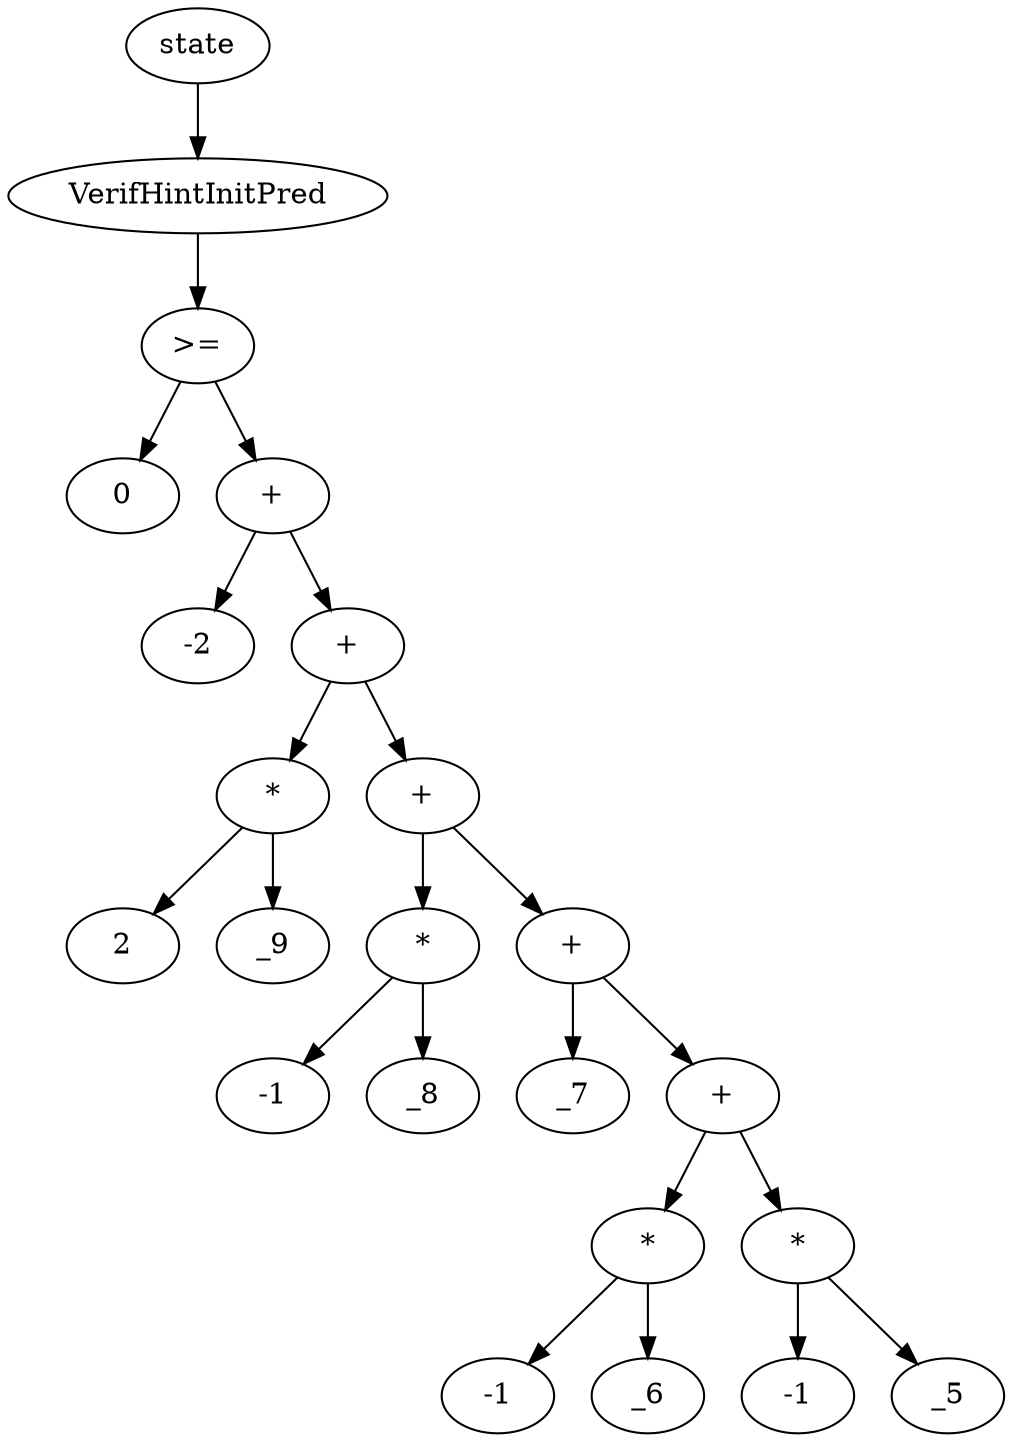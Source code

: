 digraph dag {
0 [label="state"];
1 [label="VerifHintInitPred"];
2 [label=">="];
3 [label="0"];
4 [label="+"];
5 [label="-2"];
6 [label="+"];
7 [label="*"];
8 [label="2"];
9 [label="_9"];
10 [label="+"];
11 [label="*"];
12 [label="-1"];
13 [label="_8"];
14 [label="+"];
15 [label="_7"];
16 [label="+"];
17 [label="*"];
18 [label="-1"];
19 [label="_6"];
20 [label="*"];
21 [label="-1"];
22 [label="_5"];
"0" -> "1"[label=""]
"1" -> "2"[label=""]
"2" -> "4"[label=""]
"2" -> "3"[label=""]
"4" -> "6"[label=""]
"4" -> "5"[label=""]
"6" -> "7"[label=""]
"6" -> "10"[label=""]
"7" -> "9"[label=""]
"7" -> "8"[label=""]
"10" -> "11"[label=""]
"10" -> "14"[label=""]
"11" -> "13"[label=""]
"11" -> "12"[label=""]
"14" -> "16"[label=""]
"14" -> "15"[label=""]
"16" -> "17"[label=""]
"16" -> "20"[label=""]
"17" -> "19"[label=""]
"17" -> "18"[label=""]
"20" -> "22"[label=""]
"20" -> "21"[label=""]
}
